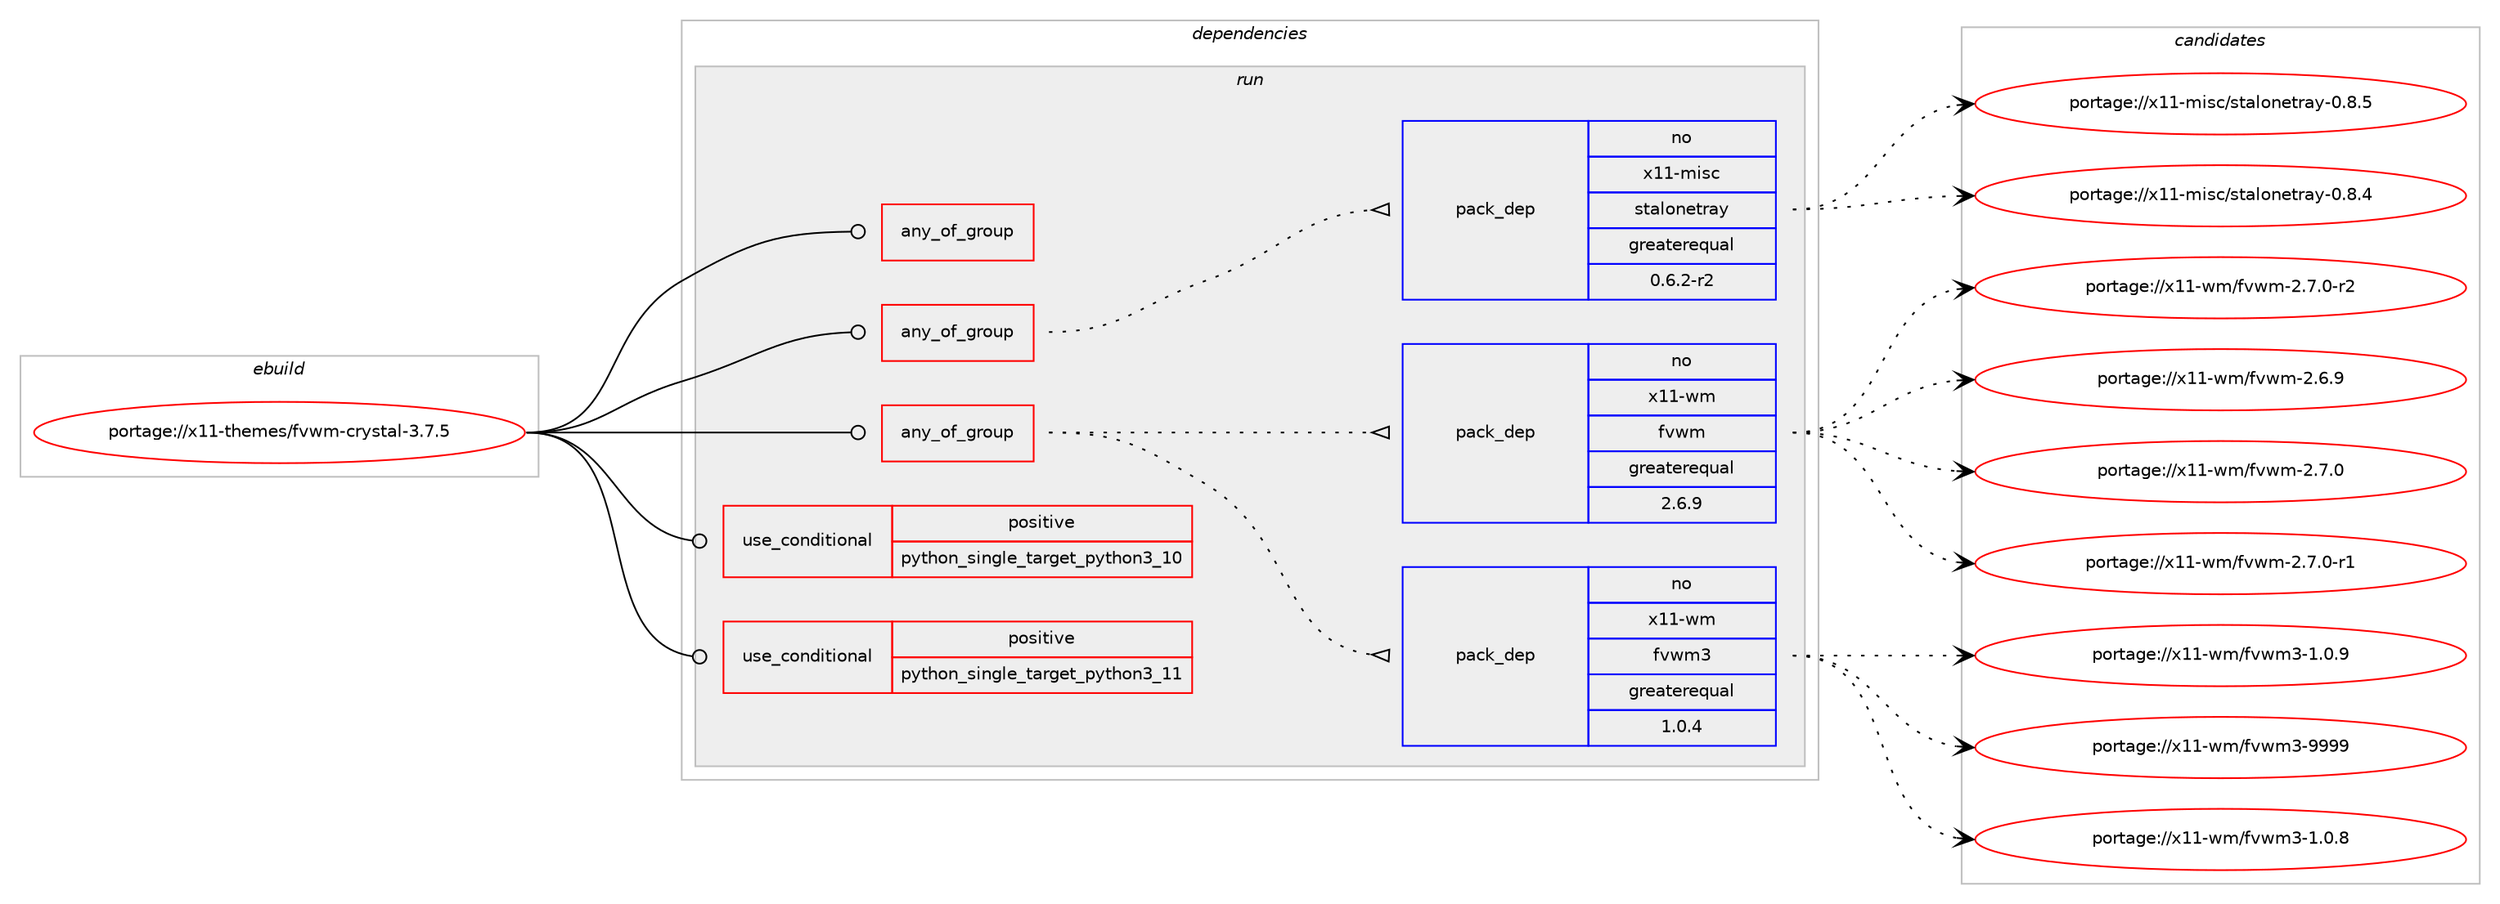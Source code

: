 digraph prolog {

# *************
# Graph options
# *************

newrank=true;
concentrate=true;
compound=true;
graph [rankdir=LR,fontname=Helvetica,fontsize=10,ranksep=1.5];#, ranksep=2.5, nodesep=0.2];
edge  [arrowhead=vee];
node  [fontname=Helvetica,fontsize=10];

# **********
# The ebuild
# **********

subgraph cluster_leftcol {
color=gray;
rank=same;
label=<<i>ebuild</i>>;
id [label="portage://x11-themes/fvwm-crystal-3.7.5", color=red, width=4, href="../x11-themes/fvwm-crystal-3.7.5.svg"];
}

# ****************
# The dependencies
# ****************

subgraph cluster_midcol {
color=gray;
label=<<i>dependencies</i>>;
subgraph cluster_compile {
fillcolor="#eeeeee";
style=filled;
label=<<i>compile</i>>;
}
subgraph cluster_compileandrun {
fillcolor="#eeeeee";
style=filled;
label=<<i>compile and run</i>>;
}
subgraph cluster_run {
fillcolor="#eeeeee";
style=filled;
label=<<i>run</i>>;
subgraph any276 {
dependency24072 [label=<<TABLE BORDER="0" CELLBORDER="1" CELLSPACING="0" CELLPADDING="4"><TR><TD CELLPADDING="10">any_of_group</TD></TR></TABLE>>, shape=none, color=red];# *** BEGIN UNKNOWN DEPENDENCY TYPE (TODO) ***
# dependency24072 -> package_dependency(portage://x11-themes/fvwm-crystal-3.7.5,run,no,x11-misc,hsetroot,none,[,,],[],[])
# *** END UNKNOWN DEPENDENCY TYPE (TODO) ***

# *** BEGIN UNKNOWN DEPENDENCY TYPE (TODO) ***
# dependency24072 -> package_dependency(portage://x11-themes/fvwm-crystal-3.7.5,run,no,media-gfx,feh,none,[,,],[],[])
# *** END UNKNOWN DEPENDENCY TYPE (TODO) ***

}
id:e -> dependency24072:w [weight=20,style="solid",arrowhead="odot"];
subgraph any277 {
dependency24073 [label=<<TABLE BORDER="0" CELLBORDER="1" CELLSPACING="0" CELLPADDING="4"><TR><TD CELLPADDING="10">any_of_group</TD></TR></TABLE>>, shape=none, color=red];subgraph pack7606 {
dependency24074 [label=<<TABLE BORDER="0" CELLBORDER="1" CELLSPACING="0" CELLPADDING="4" WIDTH="220"><TR><TD ROWSPAN="6" CELLPADDING="30">pack_dep</TD></TR><TR><TD WIDTH="110">no</TD></TR><TR><TD>x11-misc</TD></TR><TR><TD>stalonetray</TD></TR><TR><TD>greaterequal</TD></TR><TR><TD>0.6.2-r2</TD></TR></TABLE>>, shape=none, color=blue];
}
dependency24073:e -> dependency24074:w [weight=20,style="dotted",arrowhead="oinv"];
# *** BEGIN UNKNOWN DEPENDENCY TYPE (TODO) ***
# dependency24073 -> package_dependency(portage://x11-themes/fvwm-crystal-3.7.5,run,no,x11-misc,trayer,none,[,,],[],[])
# *** END UNKNOWN DEPENDENCY TYPE (TODO) ***

}
id:e -> dependency24073:w [weight=20,style="solid",arrowhead="odot"];
subgraph any278 {
dependency24075 [label=<<TABLE BORDER="0" CELLBORDER="1" CELLSPACING="0" CELLPADDING="4"><TR><TD CELLPADDING="10">any_of_group</TD></TR></TABLE>>, shape=none, color=red];subgraph pack7607 {
dependency24076 [label=<<TABLE BORDER="0" CELLBORDER="1" CELLSPACING="0" CELLPADDING="4" WIDTH="220"><TR><TD ROWSPAN="6" CELLPADDING="30">pack_dep</TD></TR><TR><TD WIDTH="110">no</TD></TR><TR><TD>x11-wm</TD></TR><TR><TD>fvwm3</TD></TR><TR><TD>greaterequal</TD></TR><TR><TD>1.0.4</TD></TR></TABLE>>, shape=none, color=blue];
}
dependency24075:e -> dependency24076:w [weight=20,style="dotted",arrowhead="oinv"];
subgraph pack7608 {
dependency24077 [label=<<TABLE BORDER="0" CELLBORDER="1" CELLSPACING="0" CELLPADDING="4" WIDTH="220"><TR><TD ROWSPAN="6" CELLPADDING="30">pack_dep</TD></TR><TR><TD WIDTH="110">no</TD></TR><TR><TD>x11-wm</TD></TR><TR><TD>fvwm</TD></TR><TR><TD>greaterequal</TD></TR><TR><TD>2.6.9</TD></TR></TABLE>>, shape=none, color=blue];
}
dependency24075:e -> dependency24077:w [weight=20,style="dotted",arrowhead="oinv"];
}
id:e -> dependency24075:w [weight=20,style="solid",arrowhead="odot"];
subgraph cond16178 {
dependency24078 [label=<<TABLE BORDER="0" CELLBORDER="1" CELLSPACING="0" CELLPADDING="4"><TR><TD ROWSPAN="3" CELLPADDING="10">use_conditional</TD></TR><TR><TD>positive</TD></TR><TR><TD>python_single_target_python3_10</TD></TR></TABLE>>, shape=none, color=red];
# *** BEGIN UNKNOWN DEPENDENCY TYPE (TODO) ***
# dependency24078 -> package_dependency(portage://x11-themes/fvwm-crystal-3.7.5,run,no,dev-lang,python,none,[,,],[slot(3.10)],[])
# *** END UNKNOWN DEPENDENCY TYPE (TODO) ***

}
id:e -> dependency24078:w [weight=20,style="solid",arrowhead="odot"];
subgraph cond16179 {
dependency24079 [label=<<TABLE BORDER="0" CELLBORDER="1" CELLSPACING="0" CELLPADDING="4"><TR><TD ROWSPAN="3" CELLPADDING="10">use_conditional</TD></TR><TR><TD>positive</TD></TR><TR><TD>python_single_target_python3_11</TD></TR></TABLE>>, shape=none, color=red];
# *** BEGIN UNKNOWN DEPENDENCY TYPE (TODO) ***
# dependency24079 -> package_dependency(portage://x11-themes/fvwm-crystal-3.7.5,run,no,dev-lang,python,none,[,,],[slot(3.11)],[])
# *** END UNKNOWN DEPENDENCY TYPE (TODO) ***

}
id:e -> dependency24079:w [weight=20,style="solid",arrowhead="odot"];
# *** BEGIN UNKNOWN DEPENDENCY TYPE (TODO) ***
# id -> package_dependency(portage://x11-themes/fvwm-crystal-3.7.5,run,no,acct-group,fvwm-crystal,none,[,,],[],[])
# *** END UNKNOWN DEPENDENCY TYPE (TODO) ***

# *** BEGIN UNKNOWN DEPENDENCY TYPE (TODO) ***
# id -> package_dependency(portage://x11-themes/fvwm-crystal-3.7.5,run,no,app-alternatives,awk,none,[,,],[],[])
# *** END UNKNOWN DEPENDENCY TYPE (TODO) ***

# *** BEGIN UNKNOWN DEPENDENCY TYPE (TODO) ***
# id -> package_dependency(portage://x11-themes/fvwm-crystal-3.7.5,run,no,app-alternatives,bc,none,[,,],[],[])
# *** END UNKNOWN DEPENDENCY TYPE (TODO) ***

# *** BEGIN UNKNOWN DEPENDENCY TYPE (TODO) ***
# id -> package_dependency(portage://x11-themes/fvwm-crystal-3.7.5,run,no,media-sound,alsa-utils,none,[,,],[],[])
# *** END UNKNOWN DEPENDENCY TYPE (TODO) ***

# *** BEGIN UNKNOWN DEPENDENCY TYPE (TODO) ***
# id -> package_dependency(portage://x11-themes/fvwm-crystal-3.7.5,run,no,sys-apps,sed,none,[,,],[],[])
# *** END UNKNOWN DEPENDENCY TYPE (TODO) ***

# *** BEGIN UNKNOWN DEPENDENCY TYPE (TODO) ***
# id -> package_dependency(portage://x11-themes/fvwm-crystal-3.7.5,run,no,virtual,imagemagick-tools,none,[,,],[],[])
# *** END UNKNOWN DEPENDENCY TYPE (TODO) ***

# *** BEGIN UNKNOWN DEPENDENCY TYPE (TODO) ***
# id -> package_dependency(portage://x11-themes/fvwm-crystal-3.7.5,run,no,x11-apps,xwd,none,[,,],[],[])
# *** END UNKNOWN DEPENDENCY TYPE (TODO) ***

}
}

# **************
# The candidates
# **************

subgraph cluster_choices {
rank=same;
color=gray;
label=<<i>candidates</i>>;

subgraph choice7606 {
color=black;
nodesep=1;
choice12049494510910511599471151169710811111010111611497121454846564652 [label="portage://x11-misc/stalonetray-0.8.4", color=red, width=4,href="../x11-misc/stalonetray-0.8.4.svg"];
choice12049494510910511599471151169710811111010111611497121454846564653 [label="portage://x11-misc/stalonetray-0.8.5", color=red, width=4,href="../x11-misc/stalonetray-0.8.5.svg"];
dependency24074:e -> choice12049494510910511599471151169710811111010111611497121454846564652:w [style=dotted,weight="100"];
dependency24074:e -> choice12049494510910511599471151169710811111010111611497121454846564653:w [style=dotted,weight="100"];
}
subgraph choice7607 {
color=black;
nodesep=1;
choice1204949451191094710211811910951454946484656 [label="portage://x11-wm/fvwm3-1.0.8", color=red, width=4,href="../x11-wm/fvwm3-1.0.8.svg"];
choice1204949451191094710211811910951454946484657 [label="portage://x11-wm/fvwm3-1.0.9", color=red, width=4,href="../x11-wm/fvwm3-1.0.9.svg"];
choice12049494511910947102118119109514557575757 [label="portage://x11-wm/fvwm3-9999", color=red, width=4,href="../x11-wm/fvwm3-9999.svg"];
dependency24076:e -> choice1204949451191094710211811910951454946484656:w [style=dotted,weight="100"];
dependency24076:e -> choice1204949451191094710211811910951454946484657:w [style=dotted,weight="100"];
dependency24076:e -> choice12049494511910947102118119109514557575757:w [style=dotted,weight="100"];
}
subgraph choice7608 {
color=black;
nodesep=1;
choice12049494511910947102118119109455046544657 [label="portage://x11-wm/fvwm-2.6.9", color=red, width=4,href="../x11-wm/fvwm-2.6.9.svg"];
choice12049494511910947102118119109455046554648 [label="portage://x11-wm/fvwm-2.7.0", color=red, width=4,href="../x11-wm/fvwm-2.7.0.svg"];
choice120494945119109471021181191094550465546484511449 [label="portage://x11-wm/fvwm-2.7.0-r1", color=red, width=4,href="../x11-wm/fvwm-2.7.0-r1.svg"];
choice120494945119109471021181191094550465546484511450 [label="portage://x11-wm/fvwm-2.7.0-r2", color=red, width=4,href="../x11-wm/fvwm-2.7.0-r2.svg"];
dependency24077:e -> choice12049494511910947102118119109455046544657:w [style=dotted,weight="100"];
dependency24077:e -> choice12049494511910947102118119109455046554648:w [style=dotted,weight="100"];
dependency24077:e -> choice120494945119109471021181191094550465546484511449:w [style=dotted,weight="100"];
dependency24077:e -> choice120494945119109471021181191094550465546484511450:w [style=dotted,weight="100"];
}
}

}
